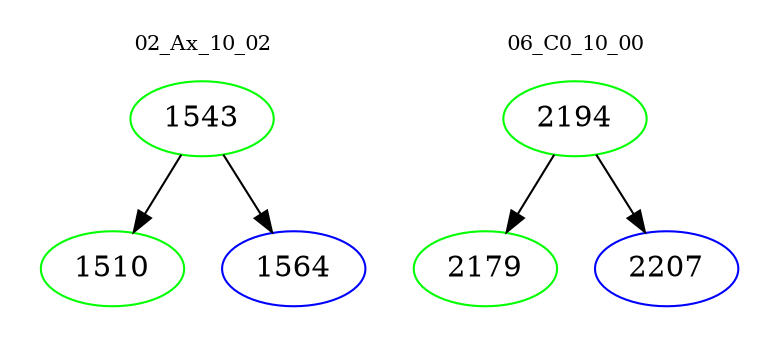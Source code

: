 digraph{
subgraph cluster_0 {
color = white
label = "02_Ax_10_02";
fontsize=10;
T0_1543 [label="1543", color="green"]
T0_1543 -> T0_1510 [color="black"]
T0_1510 [label="1510", color="green"]
T0_1543 -> T0_1564 [color="black"]
T0_1564 [label="1564", color="blue"]
}
subgraph cluster_1 {
color = white
label = "06_C0_10_00";
fontsize=10;
T1_2194 [label="2194", color="green"]
T1_2194 -> T1_2179 [color="black"]
T1_2179 [label="2179", color="green"]
T1_2194 -> T1_2207 [color="black"]
T1_2207 [label="2207", color="blue"]
}
}
